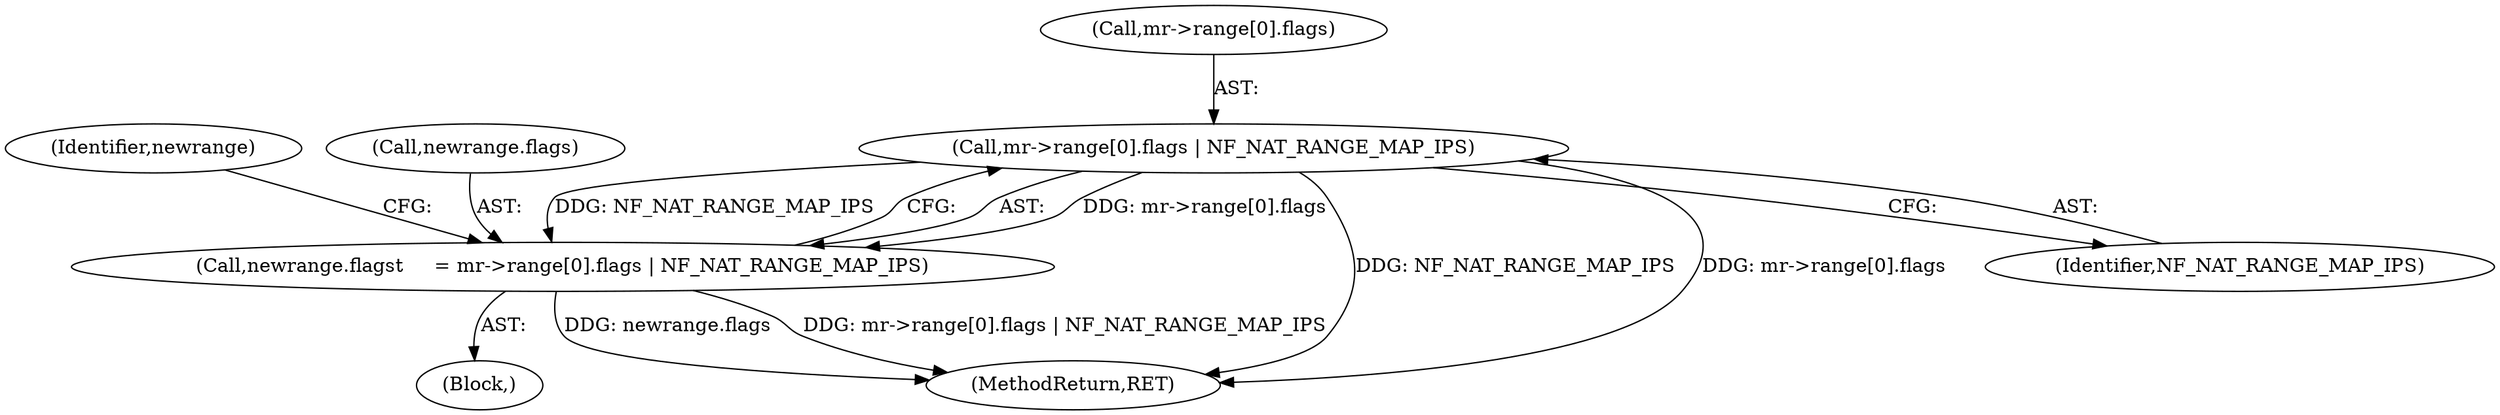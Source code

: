 digraph "0_linux_94f9cd81436c85d8c3a318ba92e236ede73752fc@array" {
"1000204" [label="(Call,mr->range[0].flags | NF_NAT_RANGE_MAP_IPS)"];
"1000200" [label="(Call,newrange.flags\t     = mr->range[0].flags | NF_NAT_RANGE_MAP_IPS)"];
"1000255" [label="(MethodReturn,RET)"];
"1000216" [label="(Identifier,newrange)"];
"1000205" [label="(Call,mr->range[0].flags)"];
"1000204" [label="(Call,mr->range[0].flags | NF_NAT_RANGE_MAP_IPS)"];
"1000107" [label="(Block,)"];
"1000201" [label="(Call,newrange.flags)"];
"1000200" [label="(Call,newrange.flags\t     = mr->range[0].flags | NF_NAT_RANGE_MAP_IPS)"];
"1000212" [label="(Identifier,NF_NAT_RANGE_MAP_IPS)"];
"1000204" -> "1000200"  [label="AST: "];
"1000204" -> "1000212"  [label="CFG: "];
"1000205" -> "1000204"  [label="AST: "];
"1000212" -> "1000204"  [label="AST: "];
"1000200" -> "1000204"  [label="CFG: "];
"1000204" -> "1000255"  [label="DDG: NF_NAT_RANGE_MAP_IPS"];
"1000204" -> "1000255"  [label="DDG: mr->range[0].flags"];
"1000204" -> "1000200"  [label="DDG: mr->range[0].flags"];
"1000204" -> "1000200"  [label="DDG: NF_NAT_RANGE_MAP_IPS"];
"1000200" -> "1000107"  [label="AST: "];
"1000201" -> "1000200"  [label="AST: "];
"1000216" -> "1000200"  [label="CFG: "];
"1000200" -> "1000255"  [label="DDG: newrange.flags"];
"1000200" -> "1000255"  [label="DDG: mr->range[0].flags | NF_NAT_RANGE_MAP_IPS"];
}
